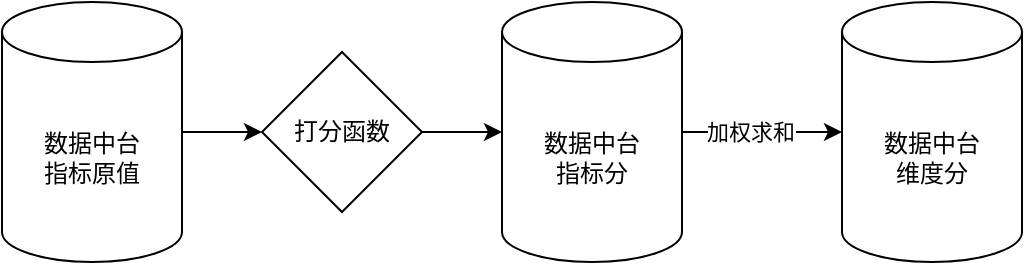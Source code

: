 <mxfile version="24.2.3" type="github">
  <diagram name="Page-1" id="pVyx7AFgYSGBUkXHzs9j">
    <mxGraphModel dx="1434" dy="756" grid="1" gridSize="10" guides="1" tooltips="1" connect="1" arrows="1" fold="1" page="1" pageScale="1" pageWidth="850" pageHeight="1100" math="0" shadow="0">
      <root>
        <mxCell id="0" />
        <mxCell id="1" parent="0" />
        <mxCell id="62KSsjE5slRflY_eG6V0-4" style="edgeStyle=orthogonalEdgeStyle;rounded=0;orthogonalLoop=1;jettySize=auto;html=1;" edge="1" parent="1" source="62KSsjE5slRflY_eG6V0-1" target="62KSsjE5slRflY_eG6V0-3">
          <mxGeometry relative="1" as="geometry" />
        </mxCell>
        <mxCell id="62KSsjE5slRflY_eG6V0-1" value="数据中台&lt;div&gt;指标原值&lt;/div&gt;" style="shape=cylinder3;whiteSpace=wrap;html=1;boundedLbl=1;backgroundOutline=1;size=15;" vertex="1" parent="1">
          <mxGeometry x="70" y="110" width="90" height="130" as="geometry" />
        </mxCell>
        <mxCell id="62KSsjE5slRflY_eG6V0-6" style="edgeStyle=orthogonalEdgeStyle;rounded=0;orthogonalLoop=1;jettySize=auto;html=1;" edge="1" parent="1" source="62KSsjE5slRflY_eG6V0-3" target="62KSsjE5slRflY_eG6V0-5">
          <mxGeometry relative="1" as="geometry" />
        </mxCell>
        <mxCell id="62KSsjE5slRflY_eG6V0-3" value="打分函数" style="rhombus;whiteSpace=wrap;html=1;" vertex="1" parent="1">
          <mxGeometry x="200" y="135" width="80" height="80" as="geometry" />
        </mxCell>
        <mxCell id="62KSsjE5slRflY_eG6V0-9" style="edgeStyle=orthogonalEdgeStyle;rounded=0;orthogonalLoop=1;jettySize=auto;html=1;" edge="1" parent="1" source="62KSsjE5slRflY_eG6V0-5" target="62KSsjE5slRflY_eG6V0-8">
          <mxGeometry relative="1" as="geometry" />
        </mxCell>
        <mxCell id="62KSsjE5slRflY_eG6V0-10" value="加权求和" style="edgeLabel;html=1;align=center;verticalAlign=middle;resizable=0;points=[];" vertex="1" connectable="0" parent="62KSsjE5slRflY_eG6V0-9">
          <mxGeometry x="-0.26" y="-4" relative="1" as="geometry">
            <mxPoint x="4" y="-4" as="offset" />
          </mxGeometry>
        </mxCell>
        <mxCell id="62KSsjE5slRflY_eG6V0-5" value="数据中台&lt;div&gt;指标分&lt;/div&gt;" style="shape=cylinder3;whiteSpace=wrap;html=1;boundedLbl=1;backgroundOutline=1;size=15;" vertex="1" parent="1">
          <mxGeometry x="320" y="110" width="90" height="130" as="geometry" />
        </mxCell>
        <mxCell id="62KSsjE5slRflY_eG6V0-8" value="数据中台&lt;div&gt;维度分&lt;/div&gt;" style="shape=cylinder3;whiteSpace=wrap;html=1;boundedLbl=1;backgroundOutline=1;size=15;" vertex="1" parent="1">
          <mxGeometry x="490" y="110" width="90" height="130" as="geometry" />
        </mxCell>
      </root>
    </mxGraphModel>
  </diagram>
</mxfile>
